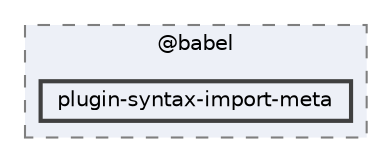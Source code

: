 digraph "pkiclassroomrescheduler/src/main/frontend/node_modules/@babel/plugin-syntax-import-meta"
{
 // LATEX_PDF_SIZE
  bgcolor="transparent";
  edge [fontname=Helvetica,fontsize=10,labelfontname=Helvetica,labelfontsize=10];
  node [fontname=Helvetica,fontsize=10,shape=box,height=0.2,width=0.4];
  compound=true
  subgraph clusterdir_bc8070c8b402176472541bb6f0cba6df {
    graph [ bgcolor="#edf0f7", pencolor="grey50", label="@babel", fontname=Helvetica,fontsize=10 style="filled,dashed", URL="dir_bc8070c8b402176472541bb6f0cba6df.html",tooltip=""]
  dir_07659f5d23d54368d8d55012906a4629 [label="plugin-syntax-import-meta", fillcolor="#edf0f7", color="grey25", style="filled,bold", URL="dir_07659f5d23d54368d8d55012906a4629.html",tooltip=""];
  }
}
